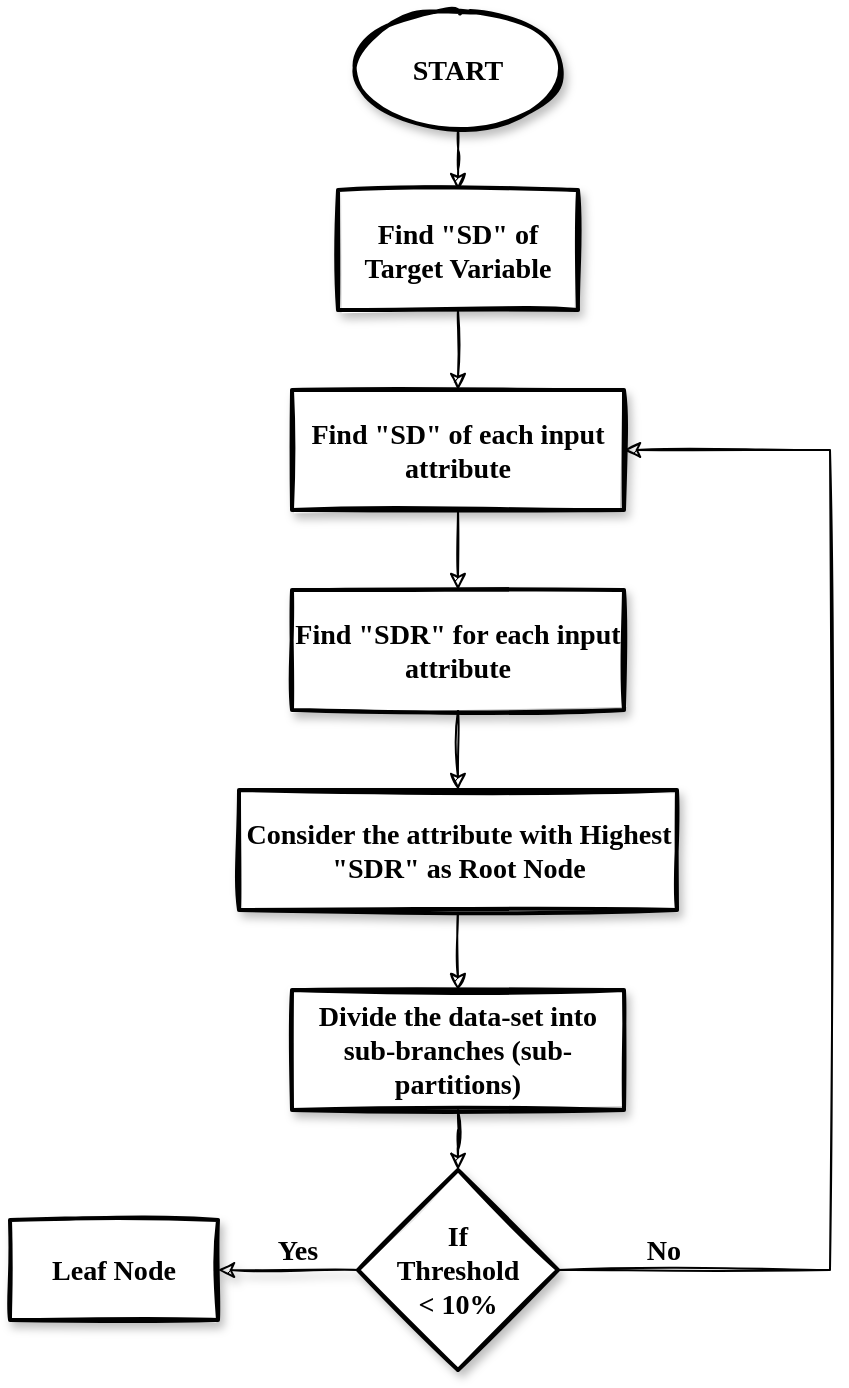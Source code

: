 <mxfile version="13.6.2" type="device"><diagram id="C5RBs43oDa-KdzZeNtuy" name="ID3-Reg"><mxGraphModel dx="981" dy="574" grid="1" gridSize="10" guides="1" tooltips="1" connect="1" arrows="1" fold="1" page="1" pageScale="1" pageWidth="827" pageHeight="1169" math="0" shadow="0"><root><mxCell id="WIyWlLk6GJQsqaUBKTNV-0"/><mxCell id="WIyWlLk6GJQsqaUBKTNV-1" parent="WIyWlLk6GJQsqaUBKTNV-0"/><mxCell id="u36DMPhMwk1FmQdsOAxE-3" value="" style="edgeStyle=orthogonalEdgeStyle;rounded=0;orthogonalLoop=1;jettySize=auto;html=1;sketch=1;" edge="1" parent="WIyWlLk6GJQsqaUBKTNV-1" source="u36DMPhMwk1FmQdsOAxE-1" target="u36DMPhMwk1FmQdsOAxE-2"><mxGeometry relative="1" as="geometry"/></mxCell><mxCell id="u36DMPhMwk1FmQdsOAxE-1" value="&lt;h3&gt;&lt;font face=&quot;Tahoma&quot;&gt;START&lt;/font&gt;&lt;/h3&gt;" style="strokeWidth=2;html=1;shape=mxgraph.flowchart.start_1;whiteSpace=wrap;shadow=1;sketch=1;" vertex="1" parent="WIyWlLk6GJQsqaUBKTNV-1"><mxGeometry x="364" y="40" width="100" height="60" as="geometry"/></mxCell><mxCell id="u36DMPhMwk1FmQdsOAxE-5" value="" style="edgeStyle=orthogonalEdgeStyle;rounded=0;orthogonalLoop=1;jettySize=auto;html=1;sketch=1;" edge="1" parent="WIyWlLk6GJQsqaUBKTNV-1" source="u36DMPhMwk1FmQdsOAxE-2" target="u36DMPhMwk1FmQdsOAxE-4"><mxGeometry relative="1" as="geometry"/></mxCell><mxCell id="u36DMPhMwk1FmQdsOAxE-2" value="&lt;h3&gt;&lt;font face=&quot;Tahoma&quot;&gt;Find &quot;SD&quot; of Target Variable&lt;/font&gt;&lt;/h3&gt;" style="whiteSpace=wrap;html=1;shadow=1;strokeWidth=2;sketch=1;" vertex="1" parent="WIyWlLk6GJQsqaUBKTNV-1"><mxGeometry x="354" y="130" width="120" height="60" as="geometry"/></mxCell><mxCell id="u36DMPhMwk1FmQdsOAxE-9" value="" style="edgeStyle=orthogonalEdgeStyle;rounded=0;orthogonalLoop=1;jettySize=auto;html=1;sketch=1;" edge="1" parent="WIyWlLk6GJQsqaUBKTNV-1" source="u36DMPhMwk1FmQdsOAxE-4" target="u36DMPhMwk1FmQdsOAxE-8"><mxGeometry relative="1" as="geometry"/></mxCell><mxCell id="u36DMPhMwk1FmQdsOAxE-4" value="&lt;h3&gt;&lt;font face=&quot;Tahoma&quot;&gt;Find &quot;SD&quot; of each input attribute&lt;/font&gt;&lt;/h3&gt;" style="whiteSpace=wrap;html=1;shadow=1;strokeWidth=2;sketch=1;" vertex="1" parent="WIyWlLk6GJQsqaUBKTNV-1"><mxGeometry x="331" y="230" width="166" height="60" as="geometry"/></mxCell><mxCell id="u36DMPhMwk1FmQdsOAxE-11" value="" style="edgeStyle=orthogonalEdgeStyle;rounded=0;orthogonalLoop=1;jettySize=auto;html=1;sketch=1;" edge="1" parent="WIyWlLk6GJQsqaUBKTNV-1" source="u36DMPhMwk1FmQdsOAxE-8" target="u36DMPhMwk1FmQdsOAxE-10"><mxGeometry relative="1" as="geometry"/></mxCell><mxCell id="u36DMPhMwk1FmQdsOAxE-8" value="&lt;h3&gt;&lt;font face=&quot;Tahoma&quot;&gt;Find &quot;SDR&quot; for each input attribute&lt;/font&gt;&lt;/h3&gt;" style="whiteSpace=wrap;html=1;shadow=1;strokeWidth=2;sketch=1;" vertex="1" parent="WIyWlLk6GJQsqaUBKTNV-1"><mxGeometry x="331" y="330" width="166" height="60" as="geometry"/></mxCell><mxCell id="u36DMPhMwk1FmQdsOAxE-13" value="" style="edgeStyle=orthogonalEdgeStyle;rounded=0;orthogonalLoop=1;jettySize=auto;html=1;sketch=1;" edge="1" parent="WIyWlLk6GJQsqaUBKTNV-1" source="u36DMPhMwk1FmQdsOAxE-10" target="u36DMPhMwk1FmQdsOAxE-12"><mxGeometry relative="1" as="geometry"/></mxCell><mxCell id="u36DMPhMwk1FmQdsOAxE-10" value="&lt;h3&gt;&lt;font face=&quot;Tahoma&quot;&gt;Consider the attribute with Highest &quot;SDR&quot; as Root Node&lt;/font&gt;&lt;/h3&gt;" style="whiteSpace=wrap;html=1;shadow=1;strokeWidth=2;sketch=1;" vertex="1" parent="WIyWlLk6GJQsqaUBKTNV-1"><mxGeometry x="304.5" y="430" width="219" height="60" as="geometry"/></mxCell><mxCell id="u36DMPhMwk1FmQdsOAxE-15" style="edgeStyle=orthogonalEdgeStyle;rounded=0;orthogonalLoop=1;jettySize=auto;html=1;sketch=1;" edge="1" parent="WIyWlLk6GJQsqaUBKTNV-1" source="u36DMPhMwk1FmQdsOAxE-12" target="u36DMPhMwk1FmQdsOAxE-14"><mxGeometry relative="1" as="geometry"/></mxCell><mxCell id="u36DMPhMwk1FmQdsOAxE-12" value="&lt;h3&gt;&lt;font face=&quot;Tahoma&quot;&gt;Divide the data-set into sub-branches (sub-partitions)&lt;/font&gt;&lt;/h3&gt;" style="whiteSpace=wrap;html=1;shadow=1;strokeWidth=2;sketch=1;" vertex="1" parent="WIyWlLk6GJQsqaUBKTNV-1"><mxGeometry x="331" y="530" width="166" height="60" as="geometry"/></mxCell><mxCell id="u36DMPhMwk1FmQdsOAxE-16" style="edgeStyle=orthogonalEdgeStyle;rounded=0;orthogonalLoop=1;jettySize=auto;html=1;entryX=1;entryY=0.5;entryDx=0;entryDy=0;sketch=1;" edge="1" parent="WIyWlLk6GJQsqaUBKTNV-1" source="u36DMPhMwk1FmQdsOAxE-14" target="u36DMPhMwk1FmQdsOAxE-4"><mxGeometry relative="1" as="geometry"><Array as="points"><mxPoint x="600" y="670"/><mxPoint x="600" y="260"/></Array></mxGeometry></mxCell><mxCell id="u36DMPhMwk1FmQdsOAxE-19" value="" style="edgeStyle=orthogonalEdgeStyle;rounded=0;sketch=1;orthogonalLoop=1;jettySize=auto;html=1;shadow=1;" edge="1" parent="WIyWlLk6GJQsqaUBKTNV-1" source="u36DMPhMwk1FmQdsOAxE-14" target="u36DMPhMwk1FmQdsOAxE-18"><mxGeometry relative="1" as="geometry"/></mxCell><mxCell id="u36DMPhMwk1FmQdsOAxE-14" value="&lt;h3&gt;&lt;font face=&quot;Tahoma&quot;&gt;If&lt;br&gt; Threshold &lt;br&gt;&amp;lt; 10%&lt;/font&gt;&lt;/h3&gt;" style="strokeWidth=2;html=1;shape=mxgraph.flowchart.decision;whiteSpace=wrap;shadow=1;sketch=1;" vertex="1" parent="WIyWlLk6GJQsqaUBKTNV-1"><mxGeometry x="364" y="620" width="100" height="100" as="geometry"/></mxCell><mxCell id="u36DMPhMwk1FmQdsOAxE-17" value="&lt;h3&gt;&lt;font face=&quot;Tahoma&quot;&gt;No&lt;/font&gt;&lt;/h3&gt;" style="text;html=1;strokeColor=none;fillColor=none;align=center;verticalAlign=middle;whiteSpace=wrap;rounded=0;shadow=1;sketch=1;" vertex="1" parent="WIyWlLk6GJQsqaUBKTNV-1"><mxGeometry x="497" y="650" width="40" height="20" as="geometry"/></mxCell><mxCell id="u36DMPhMwk1FmQdsOAxE-18" value="&lt;h3&gt;&lt;font face=&quot;Tahoma&quot;&gt;Leaf Node&lt;/font&gt;&lt;/h3&gt;" style="whiteSpace=wrap;html=1;shadow=1;strokeWidth=2;sketch=1;" vertex="1" parent="WIyWlLk6GJQsqaUBKTNV-1"><mxGeometry x="190" y="645" width="104" height="50" as="geometry"/></mxCell><mxCell id="u36DMPhMwk1FmQdsOAxE-20" value="&lt;h3&gt;&lt;font face=&quot;Tahoma&quot;&gt;Yes&lt;/font&gt;&lt;/h3&gt;" style="text;html=1;strokeColor=none;fillColor=none;align=center;verticalAlign=middle;whiteSpace=wrap;rounded=0;shadow=1;sketch=1;" vertex="1" parent="WIyWlLk6GJQsqaUBKTNV-1"><mxGeometry x="314" y="650" width="40" height="20" as="geometry"/></mxCell></root></mxGraphModel></diagram></mxfile>